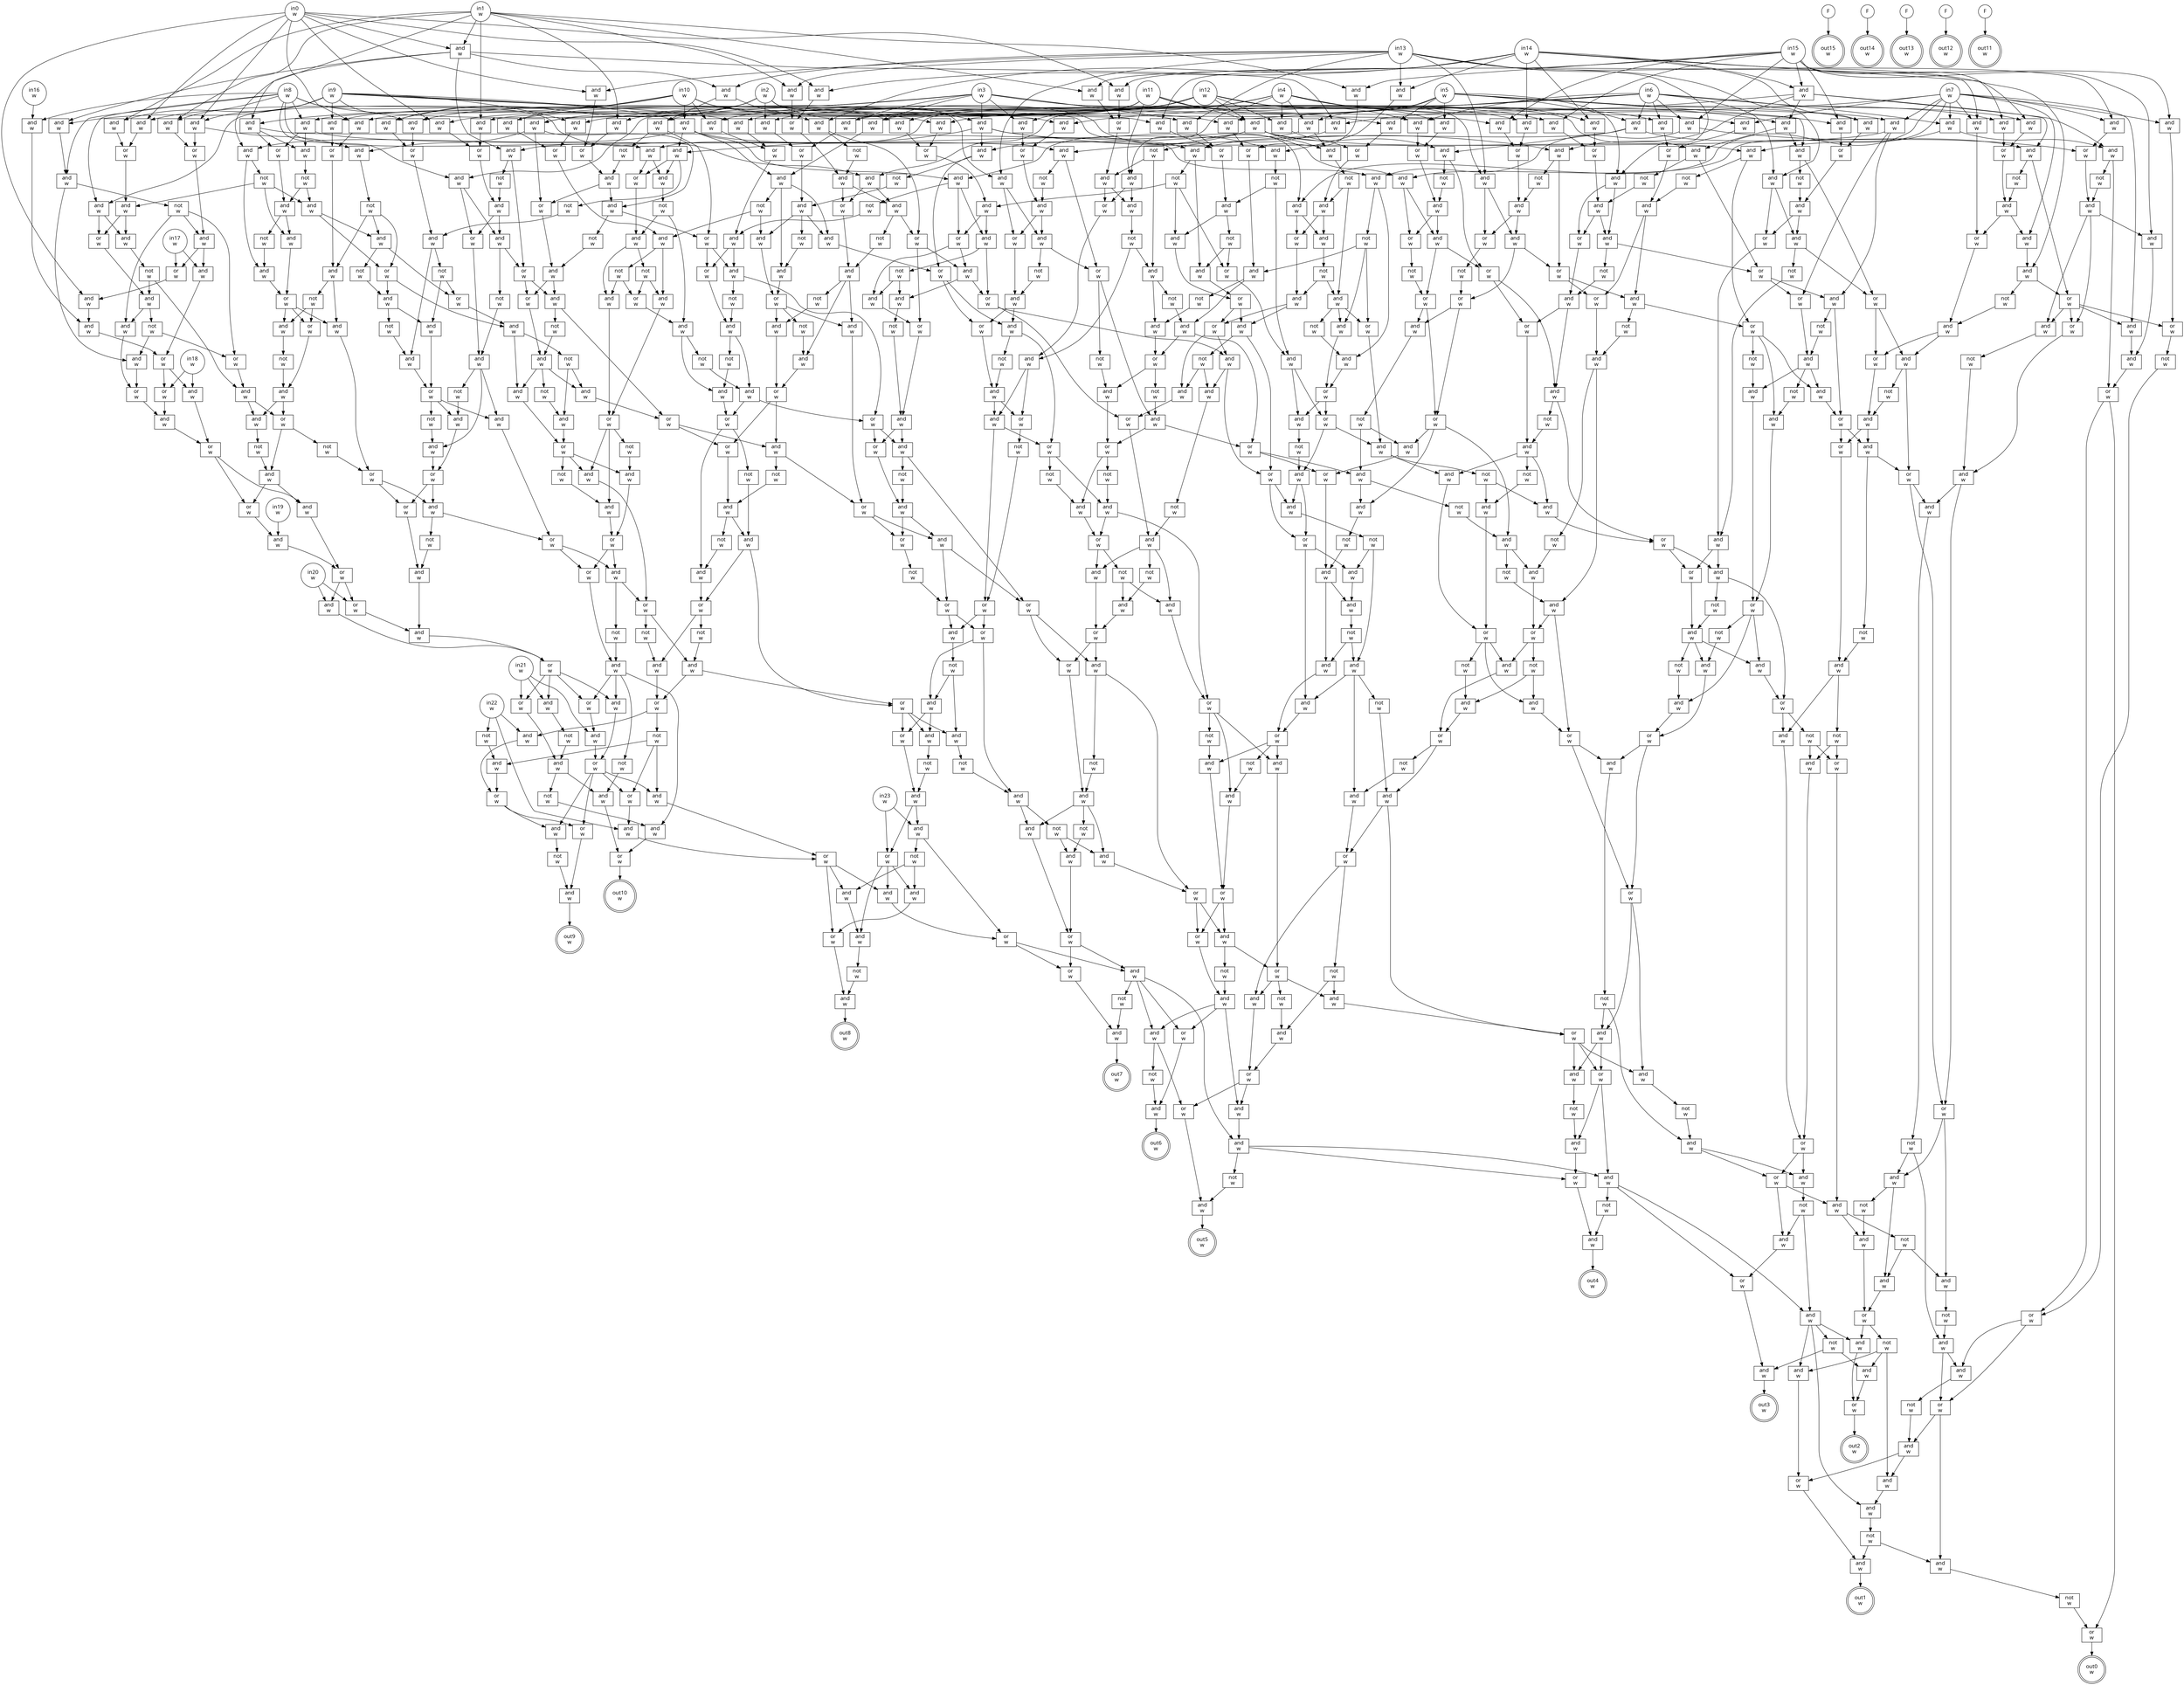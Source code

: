 digraph circuit{
	node [style = filled, fillcolor = white,shape=rect, fontname=geneva]
	g0 [label="in0\nw",shape=circle,fillcolor=white]
	g1 [label="in1\nw",shape=circle,fillcolor=white]
	g2 [label="in2\nw",shape=circle,fillcolor=white]
	g3 [label="in3\nw",shape=circle,fillcolor=white]
	g4 [label="in4\nw",shape=circle,fillcolor=white]
	g5 [label="in5\nw",shape=circle,fillcolor=white]
	g6 [label="in6\nw",shape=circle,fillcolor=white]
	g7 [label="in7\nw",shape=circle,fillcolor=white]
	g8 [label="in8\nw",shape=circle,fillcolor=white]
	g9 [label="in9\nw",shape=circle,fillcolor=white]
	g10 [label="in10\nw",shape=circle,fillcolor=white]
	g11 [label="in11\nw",shape=circle,fillcolor=white]
	g12 [label="in12\nw",shape=circle,fillcolor=white]
	g13 [label="in13\nw",shape=circle,fillcolor=white]
	g14 [label="in14\nw",shape=circle,fillcolor=white]
	g15 [label="in15\nw",shape=circle,fillcolor=white]
	g16 [label="in16\nw",shape=circle,fillcolor=white]
	g17 [label="in17\nw",shape=circle,fillcolor=white]
	g18 [label="in18\nw",shape=circle,fillcolor=white]
	g19 [label="in19\nw",shape=circle,fillcolor=white]
	g20 [label="in20\nw",shape=circle,fillcolor=white]
	g21 [label="in21\nw",shape=circle,fillcolor=white]
	g22 [label="in22\nw",shape=circle,fillcolor=white]
	g23 [label="in23\nw",shape=circle,fillcolor=white]
	g24 [label="F",shape=circle,fillcolor=white]
	g25 [label="F",shape=circle,fillcolor=white]
	g26 [label="F",shape=circle,fillcolor=white]
	g27 [label="F",shape=circle,fillcolor=white]
	g28 [label="F",shape=circle,fillcolor=white]
	g29 [label="not\nw",fillcolor=white]
	g30 [label="and\nw",fillcolor=white]
	g31 [label="and\nw",fillcolor=white]
	g32 [label="and\nw",fillcolor=white]
	g33 [label="and\nw",fillcolor=white]
	g34 [label="and\nw",fillcolor=white]
	g35 [label="and\nw",fillcolor=white]
	g36 [label="and\nw",fillcolor=white]
	g37 [label="and\nw",fillcolor=white]
	g38 [label="and\nw",fillcolor=white]
	g39 [label="and\nw",fillcolor=white]
	g40 [label="and\nw",fillcolor=white]
	g41 [label="and\nw",fillcolor=white]
	g42 [label="and\nw",fillcolor=white]
	g43 [label="and\nw",fillcolor=white]
	g44 [label="and\nw",fillcolor=white]
	g45 [label="and\nw",fillcolor=white]
	g46 [label="and\nw",fillcolor=white]
	g47 [label="or\nw",fillcolor=white]
	g48 [label="and\nw",fillcolor=white]
	g49 [label="and\nw",fillcolor=white]
	g50 [label="or\nw",fillcolor=white]
	g51 [label="and\nw",fillcolor=white]
	g52 [label="and\nw",fillcolor=white]
	g53 [label="not\nw",fillcolor=white]
	g54 [label="and\nw",fillcolor=white]
	g55 [label="and\nw",fillcolor=white]
	g56 [label="not\nw",fillcolor=white]
	g57 [label="and\nw",fillcolor=white]
	g58 [label="and\nw",fillcolor=white]
	g59 [label="and\nw",fillcolor=white]
	g60 [label="and\nw",fillcolor=white]
	g61 [label="and\nw",fillcolor=white]
	g62 [label="and\nw",fillcolor=white]
	g63 [label="and\nw",fillcolor=white]
	g64 [label="or\nw",fillcolor=white]
	g65 [label="and\nw",fillcolor=white]
	g66 [label="and\nw",fillcolor=white]
	g67 [label="not\nw",fillcolor=white]
	g68 [label="and\nw",fillcolor=white]
	g69 [label="and\nw",fillcolor=white]
	g70 [label="not\nw",fillcolor=white]
	g71 [label="and\nw",fillcolor=white]
	g72 [label="not\nw",fillcolor=white]
	g73 [label="and\nw",fillcolor=white]
	g74 [label="and\nw",fillcolor=white]
	g75 [label="or\nw",fillcolor=white]
	g76 [label="and\nw",fillcolor=white]
	g77 [label="and\nw",fillcolor=white]
	g78 [label="or\nw",fillcolor=white]
	g79 [label="or\nw",fillcolor=white]
	g80 [label="not\nw",fillcolor=white]
	g81 [label="or\nw",fillcolor=white]
	g82 [label="and\nw",fillcolor=white]
	g83 [label="and\nw",fillcolor=white]
	g84 [label="and\nw",fillcolor=white]
	g85 [label="or\nw",fillcolor=white]
	g86 [label="and\nw",fillcolor=white]
	g87 [label="and\nw",fillcolor=white]
	g88 [label="and\nw",fillcolor=white]
	g89 [label="or\nw",fillcolor=white]
	g90 [label="and\nw",fillcolor=white]
	g91 [label="not\nw",fillcolor=white]
	g92 [label="or\nw",fillcolor=white]
	g93 [label="and\nw",fillcolor=white]
	g94 [label="or\nw",fillcolor=white]
	g95 [label="not\nw",fillcolor=white]
	g96 [label="and\nw",fillcolor=white]
	g97 [label="and\nw",fillcolor=white]
	g98 [label="or\nw",fillcolor=white]
	g99 [label="or\nw",fillcolor=white]
	g100 [label="not\nw",fillcolor=white]
	g101 [label="or\nw",fillcolor=white]
	g102 [label="and\nw",fillcolor=white]
	g103 [label="and\nw",fillcolor=white]
	g104 [label="and\nw",fillcolor=white]
	g105 [label="and\nw",fillcolor=white]
	g106 [label="or\nw",fillcolor=white]
	g107 [label="and\nw",fillcolor=white]
	g108 [label="and\nw",fillcolor=white]
	g109 [label="or\nw",fillcolor=white]
	g110 [label="and\nw",fillcolor=white]
	g111 [label="not\nw",fillcolor=white]
	g112 [label="and\nw",fillcolor=white]
	g113 [label="not\nw",fillcolor=white]
	g114 [label="and\nw",fillcolor=white]
	g115 [label="and\nw",fillcolor=white]
	g116 [label="not\nw",fillcolor=white]
	g117 [label="and\nw",fillcolor=white]
	g118 [label="and\nw",fillcolor=white]
	g119 [label="or\nw",fillcolor=white]
	g120 [label="and\nw",fillcolor=white]
	g121 [label="or\nw",fillcolor=white]
	g122 [label="and\nw",fillcolor=white]
	g123 [label="not\nw",fillcolor=white]
	g124 [label="and\nw",fillcolor=white]
	g125 [label="and\nw",fillcolor=white]
	g126 [label="not\nw",fillcolor=white]
	g127 [label="and\nw",fillcolor=white]
	g128 [label="and\nw",fillcolor=white]
	g129 [label="and\nw",fillcolor=white]
	g130 [label="and\nw",fillcolor=white]
	g131 [label="not\nw",fillcolor=white]
	g132 [label="and\nw",fillcolor=white]
	g133 [label="or\nw",fillcolor=white]
	g134 [label="and\nw",fillcolor=white]
	g135 [label="and\nw",fillcolor=white]
	g136 [label="or\nw",fillcolor=white]
	g137 [label="and\nw",fillcolor=white]
	g138 [label="not\nw",fillcolor=white]
	g139 [label="or\nw",fillcolor=white]
	g140 [label="and\nw",fillcolor=white]
	g141 [label="not\nw",fillcolor=white]
	g142 [label="or\nw",fillcolor=white]
	g143 [label="and\nw",fillcolor=white]
	g144 [label="and\nw",fillcolor=white]
	g145 [label="and\nw",fillcolor=white]
	g146 [label="not\nw",fillcolor=white]
	g147 [label="and\nw",fillcolor=white]
	g148 [label="and\nw",fillcolor=white]
	g149 [label="or\nw",fillcolor=white]
	g150 [label="and\nw",fillcolor=white]
	g151 [label="and\nw",fillcolor=white]
	g152 [label="not\nw",fillcolor=white]
	g153 [label="and\nw",fillcolor=white]
	g154 [label="not\nw",fillcolor=white]
	g155 [label="and\nw",fillcolor=white]
	g156 [label="and\nw",fillcolor=white]
	g157 [label="or\nw",fillcolor=white]
	g158 [label="and\nw",fillcolor=white]
	g159 [label="and\nw",fillcolor=white]
	g160 [label="and\nw",fillcolor=white]
	g161 [label="and\nw",fillcolor=white]
	g162 [label="or\nw",fillcolor=white]
	g163 [label="and\nw",fillcolor=white]
	g164 [label="not\nw",fillcolor=white]
	g165 [label="and\nw",fillcolor=white]
	g166 [label="and\nw",fillcolor=white]
	g167 [label="or\nw",fillcolor=white]
	g168 [label="or\nw",fillcolor=white]
	g169 [label="and\nw",fillcolor=white]
	g170 [label="not\nw",fillcolor=white]
	g171 [label="and\nw",fillcolor=white]
	g172 [label="not\nw",fillcolor=white]
	g173 [label="not\nw",fillcolor=white]
	g174 [label="or\nw",fillcolor=white]
	g175 [label="and\nw",fillcolor=white]
	g176 [label="and\nw",fillcolor=white]
	g177 [label="not\nw",fillcolor=white]
	g178 [label="or\nw",fillcolor=white]
	g179 [label="and\nw",fillcolor=white]
	g180 [label="not\nw",fillcolor=white]
	g181 [label="and\nw",fillcolor=white]
	g182 [label="and\nw",fillcolor=white]
	g183 [label="and\nw",fillcolor=white]
	g184 [label="and\nw",fillcolor=white]
	g185 [label="or\nw",fillcolor=white]
	g186 [label="and\nw",fillcolor=white]
	g187 [label="and\nw",fillcolor=white]
	g188 [label="and\nw",fillcolor=white]
	g189 [label="not\nw",fillcolor=white]
	g190 [label="or\nw",fillcolor=white]
	g191 [label="and\nw",fillcolor=white]
	g192 [label="and\nw",fillcolor=white]
	g193 [label="not\nw",fillcolor=white]
	g194 [label="and\nw",fillcolor=white]
	g195 [label="or\nw",fillcolor=white]
	g196 [label="not\nw",fillcolor=white]
	g197 [label="or\nw",fillcolor=white]
	g198 [label="and\nw",fillcolor=white]
	g199 [label="not\nw",fillcolor=white]
	g200 [label="not\nw",fillcolor=white]
	g201 [label="and\nw",fillcolor=white]
	g202 [label="not\nw",fillcolor=white]
	g203 [label="and\nw",fillcolor=white]
	g204 [label="not\nw",fillcolor=white]
	g205 [label="and\nw",fillcolor=white]
	g206 [label="not\nw",fillcolor=white]
	g207 [label="and\nw",fillcolor=white]
	g208 [label="not\nw",fillcolor=white]
	g209 [label="and\nw",fillcolor=white]
	g210 [label="or\nw",fillcolor=white]
	g211 [label="and\nw",fillcolor=white]
	g212 [label="and\nw",fillcolor=white]
	g213 [label="and\nw",fillcolor=white]
	g214 [label="or\nw",fillcolor=white]
	g215 [label="not\nw",fillcolor=white]
	g216 [label="and\nw",fillcolor=white]
	g217 [label="or\nw",fillcolor=white]
	g218 [label="not\nw",fillcolor=white]
	g219 [label="and\nw",fillcolor=white]
	g220 [label="and\nw",fillcolor=white]
	g221 [label="or\nw",fillcolor=white]
	g222 [label="not\nw",fillcolor=white]
	g223 [label="not\nw",fillcolor=white]
	g224 [label="or\nw",fillcolor=white]
	g225 [label="and\nw",fillcolor=white]
	g226 [label="and\nw",fillcolor=white]
	g227 [label="not\nw",fillcolor=white]
	g228 [label="or\nw",fillcolor=white]
	g229 [label="and\nw",fillcolor=white]
	g230 [label="and\nw",fillcolor=white]
	g231 [label="or\nw",fillcolor=white]
	g232 [label="and\nw",fillcolor=white]
	g233 [label="and\nw",fillcolor=white]
	g234 [label="not\nw",fillcolor=white]
	g235 [label="and\nw",fillcolor=white]
	g236 [label="or\nw",fillcolor=white]
	g237 [label="or\nw",fillcolor=white]
	g238 [label="and\nw",fillcolor=white]
	g239 [label="not\nw",fillcolor=white]
	g240 [label="and\nw",fillcolor=white]
	g241 [label="or\nw",fillcolor=white]
	g242 [label="and\nw",fillcolor=white]
	g243 [label="and\nw",fillcolor=white]
	g244 [label="or\nw",fillcolor=white]
	g245 [label="and\nw",fillcolor=white]
	g246 [label="and\nw",fillcolor=white]
	g247 [label="or\nw",fillcolor=white]
	g248 [label="and\nw",fillcolor=white]
	g249 [label="or\nw",fillcolor=white]
	g250 [label="and\nw",fillcolor=white]
	g251 [label="and\nw",fillcolor=white]
	g252 [label="or\nw",fillcolor=white]
	g253 [label="and\nw",fillcolor=white]
	g254 [label="or\nw",fillcolor=white]
	g255 [label="and\nw",fillcolor=white]
	g256 [label="not\nw",fillcolor=white]
	g257 [label="or\nw",fillcolor=white]
	g258 [label="and\nw",fillcolor=white]
	g259 [label="not\nw",fillcolor=white]
	g260 [label="not\nw",fillcolor=white]
	g261 [label="or\nw",fillcolor=white]
	g262 [label="and\nw",fillcolor=white]
	g263 [label="not\nw",fillcolor=white]
	g264 [label="not\nw",fillcolor=white]
	g265 [label="and\nw",fillcolor=white]
	g266 [label="or\nw",fillcolor=white]
	g267 [label="not\nw",fillcolor=white]
	g268 [label="not\nw",fillcolor=white]
	g269 [label="or\nw",fillcolor=white]
	g270 [label="and\nw",fillcolor=white]
	g271 [label="not\nw",fillcolor=white]
	g272 [label="or\nw",fillcolor=white]
	g273 [label="not\nw",fillcolor=white]
	g274 [label="or\nw",fillcolor=white]
	g275 [label="and\nw",fillcolor=white]
	g276 [label="not\nw",fillcolor=white]
	g277 [label="or\nw",fillcolor=white]
	g278 [label="and\nw",fillcolor=white]
	g279 [label="and\nw",fillcolor=white]
	g280 [label="and\nw",fillcolor=white]
	g281 [label="not\nw",fillcolor=white]
	g282 [label="or\nw",fillcolor=white]
	g283 [label="and\nw",fillcolor=white]
	g284 [label="not\nw",fillcolor=white]
	g285 [label="and\nw",fillcolor=white]
	g286 [label="and\nw",fillcolor=white]
	g287 [label="not\nw",fillcolor=white]
	g288 [label="and\nw",fillcolor=white]
	g289 [label="or\nw",fillcolor=white]
	g290 [label="and\nw",fillcolor=white]
	g291 [label="not\nw",fillcolor=white]
	g292 [label="or\nw",fillcolor=white]
	g293 [label="and\nw",fillcolor=white]
	g294 [label="or\nw",fillcolor=white]
	g295 [label="and\nw",fillcolor=white]
	g296 [label="and\nw",fillcolor=white]
	g297 [label="not\nw",fillcolor=white]
	g298 [label="and\nw",fillcolor=white]
	g299 [label="or\nw",fillcolor=white]
	g300 [label="not\nw",fillcolor=white]
	g301 [label="and\nw",fillcolor=white]
	g302 [label="or\nw",fillcolor=white]
	g303 [label="and\nw",fillcolor=white]
	g304 [label="not\nw",fillcolor=white]
	g305 [label="or\nw",fillcolor=white]
	g306 [label="and\nw",fillcolor=white]
	g307 [label="and\nw",fillcolor=white]
	g308 [label="and\nw",fillcolor=white]
	g309 [label="or\nw",fillcolor=white]
	g310 [label="and\nw",fillcolor=white]
	g311 [label="not\nw",fillcolor=white]
	g312 [label="and\nw",fillcolor=white]
	g313 [label="or\nw",fillcolor=white]
	g314 [label="or\nw",fillcolor=white]
	g315 [label="not\nw",fillcolor=white]
	g316 [label="and\nw",fillcolor=white]
	g317 [label="or\nw",fillcolor=white]
	g318 [label="and\nw",fillcolor=white]
	g319 [label="and\nw",fillcolor=white]
	g320 [label="and\nw",fillcolor=white]
	g321 [label="and\nw",fillcolor=white]
	g322 [label="and\nw",fillcolor=white]
	g323 [label="and\nw",fillcolor=white]
	g324 [label="and\nw",fillcolor=white]
	g325 [label="or\nw",fillcolor=white]
	g326 [label="and\nw",fillcolor=white]
	g327 [label="not\nw",fillcolor=white]
	g328 [label="and\nw",fillcolor=white]
	g329 [label="or\nw",fillcolor=white]
	g330 [label="and\nw",fillcolor=white]
	g331 [label="and\nw",fillcolor=white]
	g332 [label="not\nw",fillcolor=white]
	g333 [label="and\nw",fillcolor=white]
	g334 [label="not\nw",fillcolor=white]
	g335 [label="or\nw",fillcolor=white]
	g336 [label="and\nw",fillcolor=white]
	g337 [label="and\nw",fillcolor=white]
	g338 [label="and\nw",fillcolor=white]
	g339 [label="not\nw",fillcolor=white]
	g340 [label="and\nw",fillcolor=white]
	g341 [label="or\nw",fillcolor=white]
	g342 [label="and\nw",fillcolor=white]
	g343 [label="or\nw",fillcolor=white]
	g344 [label="and\nw",fillcolor=white]
	g345 [label="not\nw",fillcolor=white]
	g346 [label="and\nw",fillcolor=white]
	g347 [label="and\nw",fillcolor=white]
	g348 [label="or\nw",fillcolor=white]
	g349 [label="and\nw",fillcolor=white]
	g350 [label="or\nw",fillcolor=white]
	g351 [label="and\nw",fillcolor=white]
	g352 [label="not\nw",fillcolor=white]
	g353 [label="not\nw",fillcolor=white]
	g354 [label="and\nw",fillcolor=white]
	g355 [label="and\nw",fillcolor=white]
	g356 [label="not\nw",fillcolor=white]
	g357 [label="and\nw",fillcolor=white]
	g358 [label="or\nw",fillcolor=white]
	g359 [label="not\nw",fillcolor=white]
	g360 [label="and\nw",fillcolor=white]
	g361 [label="and\nw",fillcolor=white]
	g362 [label="not\nw",fillcolor=white]
	g363 [label="and\nw",fillcolor=white]
	g364 [label="or\nw",fillcolor=white]
	g365 [label="and\nw",fillcolor=white]
	g366 [label="and\nw",fillcolor=white]
	g367 [label="not\nw",fillcolor=white]
	g368 [label="and\nw",fillcolor=white]
	g369 [label="and\nw",fillcolor=white]
	g370 [label="not\nw",fillcolor=white]
	g371 [label="and\nw",fillcolor=white]
	g372 [label="not\nw",fillcolor=white]
	g373 [label="and\nw",fillcolor=white]
	g374 [label="not\nw",fillcolor=white]
	g375 [label="and\nw",fillcolor=white]
	g376 [label="or\nw",fillcolor=white]
	g377 [label="and\nw",fillcolor=white]
	g378 [label="and\nw",fillcolor=white]
	g379 [label="not\nw",fillcolor=white]
	g380 [label="or\nw",fillcolor=white]
	g381 [label="and\nw",fillcolor=white]
	g382 [label="and\nw",fillcolor=white]
	g383 [label="not\nw",fillcolor=white]
	g384 [label="or\nw",fillcolor=white]
	g385 [label="and\nw",fillcolor=white]
	g386 [label="or\nw",fillcolor=white]
	g387 [label="not\nw",fillcolor=white]
	g388 [label="or\nw",fillcolor=white]
	g389 [label="and\nw",fillcolor=white]
	g390 [label="not\nw",fillcolor=white]
	g391 [label="and\nw",fillcolor=white]
	g392 [label="and\nw",fillcolor=white]
	g393 [label="or\nw",fillcolor=white]
	g394 [label="and\nw",fillcolor=white]
	g395 [label="or\nw",fillcolor=white]
	g396 [label="and\nw",fillcolor=white]
	g397 [label="and\nw",fillcolor=white]
	g398 [label="or\nw",fillcolor=white]
	g399 [label="not\nw",fillcolor=white]
	g400 [label="or\nw",fillcolor=white]
	g401 [label="and\nw",fillcolor=white]
	g402 [label="and\nw",fillcolor=white]
	g403 [label="and\nw",fillcolor=white]
	g404 [label="not\nw",fillcolor=white]
	g405 [label="and\nw",fillcolor=white]
	g406 [label="or\nw",fillcolor=white]
	g407 [label="and\nw",fillcolor=white]
	g408 [label="or\nw",fillcolor=white]
	g409 [label="not\nw",fillcolor=white]
	g410 [label="or\nw",fillcolor=white]
	g411 [label="and\nw",fillcolor=white]
	g412 [label="and\nw",fillcolor=white]
	g413 [label="or\nw",fillcolor=white]
	g414 [label="and\nw",fillcolor=white]
	g415 [label="and\nw",fillcolor=white]
	g416 [label="or\nw",fillcolor=white]
	g417 [label="and\nw",fillcolor=white]
	g418 [label="not\nw",fillcolor=white]
	g419 [label="or\nw",fillcolor=white]
	g420 [label="and\nw",fillcolor=white]
	g421 [label="and\nw",fillcolor=white]
	g422 [label="or\nw",fillcolor=white]
	g423 [label="not\nw",fillcolor=white]
	g424 [label="and\nw",fillcolor=white]
	g425 [label="or\nw",fillcolor=white]
	g426 [label="not\nw",fillcolor=white]
	g427 [label="not\nw",fillcolor=white]
	g428 [label="or\nw",fillcolor=white]
	g429 [label="and\nw",fillcolor=white]
	g430 [label="and\nw",fillcolor=white]
	g431 [label="not\nw",fillcolor=white]
	g432 [label="or\nw",fillcolor=white]
	g433 [label="and\nw",fillcolor=white]
	g434 [label="and\nw",fillcolor=white]
	g435 [label="and\nw",fillcolor=white]
	g436 [label="or\nw",fillcolor=white]
	g437 [label="not\nw",fillcolor=white]
	g438 [label="and\nw",fillcolor=white]
	g439 [label="or\nw",fillcolor=white]
	g440 [label="and\nw",fillcolor=white]
	g441 [label="and\nw",fillcolor=white]
	g442 [label="not\nw",fillcolor=white]
	g443 [label="and\nw",fillcolor=white]
	g444 [label="or\nw",fillcolor=white]
	g445 [label="or\nw",fillcolor=white]
	g446 [label="and\nw",fillcolor=white]
	g447 [label="or\nw",fillcolor=white]
	g448 [label="not\nw",fillcolor=white]
	g449 [label="not\nw",fillcolor=white]
	g450 [label="and\nw",fillcolor=white]
	g451 [label="not\nw",fillcolor=white]
	g452 [label="and\nw",fillcolor=white]
	g453 [label="and\nw",fillcolor=white]
	g454 [label="or\nw",fillcolor=white]
	g455 [label="or\nw",fillcolor=white]
	g456 [label="and\nw",fillcolor=white]
	g457 [label="and\nw",fillcolor=white]
	g458 [label="or\nw",fillcolor=white]
	g459 [label="or\nw",fillcolor=white]
	g460 [label="and\nw",fillcolor=white]
	g461 [label="and\nw",fillcolor=white]
	g462 [label="or\nw",fillcolor=white]
	g463 [label="or\nw",fillcolor=white]
	g464 [label="and\nw",fillcolor=white]
	g465 [label="and\nw",fillcolor=white]
	g466 [label="or\nw",fillcolor=white]
	g467 [label="and\nw",fillcolor=white]
	g468 [label="not\nw",fillcolor=white]
	g469 [label="or\nw",fillcolor=white]
	g470 [label="and\nw",fillcolor=white]
	g471 [label="and\nw",fillcolor=white]
	g472 [label="not\nw",fillcolor=white]
	g473 [label="and\nw",fillcolor=white]
	g474 [label="or\nw",fillcolor=white]
	g475 [label="or\nw",fillcolor=white]
	g476 [label="and\nw",fillcolor=white]
	g477 [label="and\nw",fillcolor=white]
	g478 [label="or\nw",fillcolor=white]
	g479 [label="and\nw",fillcolor=white]
	g480 [label="or\nw",fillcolor=white]
	g481 [label="and\nw",fillcolor=white]
	g482 [label="and\nw",fillcolor=white]
	g483 [label="or\nw",fillcolor=white]
	g484 [label="and\nw",fillcolor=white]
	g485 [label="and\nw",fillcolor=white]
	g486 [label="not\nw",fillcolor=white]
	g487 [label="or\nw",fillcolor=white]
	g488 [label="and\nw",fillcolor=white]
	g489 [label="and\nw",fillcolor=white]
	g490 [label="not\nw",fillcolor=white]
	g491 [label="or\nw",fillcolor=white]
	g492 [label="and\nw",fillcolor=white]
	g493 [label="not\nw",fillcolor=white]
	g494 [label="or\nw",fillcolor=white]
	g495 [label="and\nw",fillcolor=white]
	g496 [label="or\nw",fillcolor=white]
	g497 [label="and\nw",fillcolor=white]
	g498 [label="not\nw",fillcolor=white]
	g499 [label="or\nw",fillcolor=white]
	g500 [label="and\nw",fillcolor=white]
	g501 [label="and\nw",fillcolor=white]
	g502 [label="not\nw",fillcolor=white]
	g503 [label="or\nw",fillcolor=white]
	g504 [label="and\nw",fillcolor=white]
	g505 [label="not\nw",fillcolor=white]
	g506 [label="or\nw",fillcolor=white]
	g507 [label="and\nw",fillcolor=white]
	g508 [label="and\nw",fillcolor=white]
	g509 [label="and\nw",fillcolor=white]
	g510 [label="not\nw",fillcolor=white]
	g511 [label="and\nw",fillcolor=white]
	g512 [label="or\nw",fillcolor=white]
	g513 [label="or\nw",fillcolor=white]
	g514 [label="and\nw",fillcolor=white]
	g515 [label="or\nw",fillcolor=white]
	g516 [label="and\nw",fillcolor=white]
	g517 [label="or\nw",fillcolor=white]
	g518 [label="or\nw",fillcolor=white]
	g519 [label="not\nw",fillcolor=white]
	g520 [label="or\nw",fillcolor=white]
	g521 [label="not\nw",fillcolor=white]
	g522 [label="and\nw",fillcolor=white]
	g523 [label="and\nw",fillcolor=white]
	g524 [label="not\nw",fillcolor=white]
	g525 [label="and\nw",fillcolor=white]
	g526 [label="or\nw",fillcolor=white]
	g527 [label="and\nw",fillcolor=white]
	g528 [label="not\nw",fillcolor=white]
	g529 [label="and\nw",fillcolor=white]
	g530 [label="or\nw",fillcolor=white]
	g531 [label="and\nw",fillcolor=white]
	g532 [label="not\nw",fillcolor=white]
	g533 [label="and\nw",fillcolor=white]
	g534 [label="or\nw",fillcolor=white]
	g535 [label="and\nw",fillcolor=white]
	g536 [label="not\nw",fillcolor=white]
	g537 [label="or\nw",fillcolor=white]
	g538 [label="and\nw",fillcolor=white]
	g539 [label="or\nw",fillcolor=white]
	g540 [label="and\nw",fillcolor=white]
	g541 [label="and\nw",fillcolor=white]
	g542 [label="or\nw",fillcolor=white]
	g543 [label="or\nw",fillcolor=white]
	g544 [label="and\nw",fillcolor=white]
	g545 [label="or\nw",fillcolor=white]
	g546 [label="and\nw",fillcolor=white]
	g547 [label="and\nw",fillcolor=white]
	g548 [label="not\nw",fillcolor=white]
	g549 [label="and\nw",fillcolor=white]
	g550 [label="and\nw",fillcolor=white]
	g551 [label="not\nw",fillcolor=white]
	g552 [label="and\nw",fillcolor=white]
	g553 [label="or\nw",fillcolor=white]
	g554 [label="and\nw",fillcolor=white]
	g555 [label="not\nw",fillcolor=white]
	g556 [label="and\nw",fillcolor=white]
	g557 [label="or\nw",fillcolor=white]
	g558 [label="not\nw",fillcolor=white]
	g559 [label="or\nw",fillcolor=white]
	g560 [label="and\nw",fillcolor=white]
	g561 [label="and\nw",fillcolor=white]
	g562 [label="not\nw",fillcolor=white]
	g563 [label="not\nw",fillcolor=white]
	g564 [label="and\nw",fillcolor=white]
	g565 [label="and\nw",fillcolor=white]
	g566 [label="not\nw",fillcolor=white]
	g567 [label="and\nw",fillcolor=white]
	g568 [label="or\nw",fillcolor=white]
	g569 [label="and\nw",fillcolor=white]
	g570 [label="not\nw",fillcolor=white]
	g571 [label="and\nw",fillcolor=white]
	g572 [label="or\nw",fillcolor=white]
	g573 [label="not\nw",fillcolor=white]
	g574 [label="and\nw",fillcolor=white]
	g575 [label="or\nw",fillcolor=white]
	g576 [label="or\nw",fillcolor=white]
	g577 [label="and\nw",fillcolor=white]
	g578 [label="not\nw",fillcolor=white]
	g579 [label="and\nw",fillcolor=white]
	g580 [label="or\nw",fillcolor=white]
	g581 [label="and\nw",fillcolor=white]
	g582 [label="and\nw",fillcolor=white]
	g583 [label="not\nw",fillcolor=white]
	g584 [label="and\nw",fillcolor=white]
	g585 [label="and\nw",fillcolor=white]
	g586 [label="and\nw",fillcolor=white]
	g587 [label="not\nw",fillcolor=white]
	g588 [label="and\nw",fillcolor=white]
	g589 [label="or\nw",fillcolor=white]
	g590 [label="not\nw",fillcolor=white]
	g591 [label="and\nw",fillcolor=white]
	g592 [label="or\nw",fillcolor=white]
	g593 [label="not\nw",fillcolor=white]
	g594 [label="or\nw",fillcolor=white]
	g595 [label="and\nw",fillcolor=white]
	g596 [label="and\nw",fillcolor=white]
	g597 [label="or\nw",fillcolor=white]
	g598 [label="and\nw",fillcolor=white]
	g599 [label="not\nw",fillcolor=white]
	g600 [label="and\nw",fillcolor=white]
	g601 [label="or\nw",fillcolor=white]
	g602 [label="and\nw",fillcolor=white]
	g603 [label="not\nw",fillcolor=white]
	g604 [label="and\nw",fillcolor=white]
	g605 [label="or\nw",fillcolor=white]
	g606 [label="or\nw",fillcolor=white]
	g607 [label="and\nw",fillcolor=white]
	g608 [label="not\nw",fillcolor=white]
	g609 [label="and\nw",fillcolor=white]
	g610 [label="not\nw",fillcolor=white]
	g611 [label="and\nw",fillcolor=white]
	g612 [label="or\nw",fillcolor=white]
	g613 [label="and\nw",fillcolor=white]
	g614 [label="and\nw",fillcolor=white]
	g615 [label="not\nw",fillcolor=white]
	g616 [label="and\nw",fillcolor=white]
	g617 [label="or\nw",fillcolor=white]
	g618 [label="or\nw",fillcolor=white]
	g619 [label="not\nw",fillcolor=white]
	g620 [label="or\nw",fillcolor=white]
	g621 [label="or\nw",fillcolor=white]
	g622 [label="and\nw",fillcolor=white]
	g623 [label="not\nw",fillcolor=white]
	g624 [label="and\nw",fillcolor=white]
	g625 [label="and\nw",fillcolor=white]
	g626 [label="not\nw",fillcolor=white]
	g627 [label="or\nw",fillcolor=white]
	g628 [label="and\nw",fillcolor=white]
	g629 [label="or\nw",fillcolor=white]
	g630 [label="and\nw",fillcolor=white]
	g631 [label="and\nw",fillcolor=white]
	g632 [label="or\nw",fillcolor=white]
	g633 [label="not\nw",fillcolor=white]
	g634 [label="and\nw",fillcolor=white]
	g635 [label="or\nw",fillcolor=white]
	g636 [label="and\nw",fillcolor=white]
	g637 [label="and\nw",fillcolor=white]
	g638 [label="not\nw",fillcolor=white]
	g639 [label="and\nw",fillcolor=white]
	g640 [label="and\nw",fillcolor=white]
	g641 [label="not\nw",fillcolor=white]
	g642 [label="and\nw",fillcolor=white]
	g643 [label="and\nw",fillcolor=white]
	g644 [label="not\nw",fillcolor=white]
	g645 [label="and\nw",fillcolor=white]
	g646 [label="or\nw",fillcolor=white]
	g647 [label="or\nw",fillcolor=white]
	g648 [label="and\nw",fillcolor=white]
	g649 [label="not\nw",fillcolor=white]
	g650 [label="and\nw",fillcolor=white]
	g651 [label="and\nw",fillcolor=white]
	g652 [label="or\nw",fillcolor=white]
	g653 [label="or\nw",fillcolor=white]
	g654 [label="and\nw",fillcolor=white]
	g655 [label="or\nw",fillcolor=white]
	g656 [label="and\nw",fillcolor=white]
	g657 [label="and\nw",fillcolor=white]
	g658 [label="or\nw",fillcolor=white]
	g659 [label="and\nw",fillcolor=white]
	g660 [label="not\nw",fillcolor=white]
	g661 [label="or\nw",fillcolor=white]
	g662 [label="and\nw",fillcolor=white]
	g663 [label="and\nw",fillcolor=white]
	g664 [label="not\nw",fillcolor=white]
	g665 [label="and\nw",fillcolor=white]
	g666 [label="and\nw",fillcolor=white]
	g667 [label="not\nw",fillcolor=white]
	g668 [label="or\nw",fillcolor=white]
	g669 [label="and\nw",fillcolor=white]
	g670 [label="and\nw",fillcolor=white]
	g671 [label="and\nw",fillcolor=white]
	g672 [label="not\nw",fillcolor=white]
	g673 [label="and\nw",fillcolor=white]
	g674 [label="or\nw",fillcolor=white]
	g675 [label="not\nw",fillcolor=white]
	g676 [label="and\nw",fillcolor=white]
	g677 [label="not\nw",fillcolor=white]
	g678 [label="and\nw",fillcolor=white]
	g679 [label="or\nw",fillcolor=white]
	g680 [label="and\nw",fillcolor=white]
	g681 [label="not\nw",fillcolor=white]
	g682 [label="and\nw",fillcolor=white]
	g683 [label="and\nw",fillcolor=white]
	g684 [label="not\nw",fillcolor=white]
	g685 [label="and\nw",fillcolor=white]
	g686 [label="or\nw",fillcolor=white]
	g687 [label="not\nw",fillcolor=white]
	g688 [label="and\nw",fillcolor=white]
	g689 [label="or\nw",fillcolor=white]
	g690 [label="and\nw",fillcolor=white]
	g691 [label="or\nw",fillcolor=white]
	g692 [label="not\nw",fillcolor=white]
	g693 [label="and\nw",fillcolor=white]
	g694 [label="and\nw",fillcolor=white]
	g695 [label="and\nw",fillcolor=white]
	g696 [label="or\nw",fillcolor=white]
	g697 [label="and\nw",fillcolor=white]
	g698 [label="or\nw",fillcolor=white]
	g699 [label="and\nw",fillcolor=white]
	g700 [label="and\nw",fillcolor=white]
	g701 [label="and\nw",fillcolor=white]
	g702 [label="or\nw",fillcolor=white]
	g703 [label="and\nw",fillcolor=white]
	g704 [label="not\nw",fillcolor=white]
	g705 [label="and\nw",fillcolor=white]
	g706 [label="and\nw",fillcolor=white]
	g707 [label="not\nw",fillcolor=white]
	g708 [label="or\nw",fillcolor=white]
	g709 [label="not\nw",fillcolor=white]
	g710 [label="and\nw",fillcolor=white]
	g711 [label="and\nw",fillcolor=white]
	g712 [label="or\nw",fillcolor=white]
	g713 [label="not\nw",fillcolor=white]
	g714 [label="and\nw",fillcolor=white]
	g715 [label="not\nw",fillcolor=white]
	g716 [label="and\nw",fillcolor=white]
	g717 [label="out0\nw",shape=doublecircle,fillcolor=white]
	g718 [label="out1\nw",shape=doublecircle,fillcolor=white]
	g719 [label="out2\nw",shape=doublecircle,fillcolor=white]
	g720 [label="out3\nw",shape=doublecircle,fillcolor=white]
	g721 [label="out4\nw",shape=doublecircle,fillcolor=white]
	g722 [label="out5\nw",shape=doublecircle,fillcolor=white]
	g723 [label="out6\nw",shape=doublecircle,fillcolor=white]
	g724 [label="out7\nw",shape=doublecircle,fillcolor=white]
	g725 [label="out8\nw",shape=doublecircle,fillcolor=white]
	g726 [label="out9\nw",shape=doublecircle,fillcolor=white]
	g727 [label="out10\nw",shape=doublecircle,fillcolor=white]
	g728 [label="out11\nw",shape=doublecircle,fillcolor=white]
	g729 [label="out12\nw",shape=doublecircle,fillcolor=white]
	g730 [label="out13\nw",shape=doublecircle,fillcolor=white]
	g731 [label="out14\nw",shape=doublecircle,fillcolor=white]
	g732 [label="out15\nw",shape=doublecircle,fillcolor=white]
	edge [fontname=Geneva,fontcolor=forestgreen]
	g0->g328
	g0->g330
	g0->g336
	g0->g375
	g0->g394
	g0->g412
	g0->g452
	g0->g479
	g0->g544
	g1->g279
	g1->g318
	g1->g319
	g1->g320
	g1->g321
	g1->g322
	g1->g323
	g1->g324
	g1->g336
	g2->g181
	g2->g182
	g2->g183
	g2->g184
	g2->g186
	g2->g209
	g2->g219
	g2->g230
	g2->g243
	g3->g144
	g3->g147
	g3->g148
	g3->g150
	g3->g155
	g3->g156
	g3->g159
	g3->g160
	g3->g161
	g3->g163
	g3->g186
	g4->g103
	g4->g104
	g4->g105
	g4->g107
	g4->g117
	g4->g118
	g4->g127
	g4->g128
	g4->g129
	g4->g132
	g4->g150
	g5->g61
	g5->g62
	g5->g63
	g5->g65
	g5->g73
	g5->g74
	g5->g82
	g5->g83
	g5->g84
	g5->g107
	g5->g130
	g6->g43
	g6->g44
	g6->g45
	g6->g46
	g6->g48
	g6->g49
	g6->g51
	g6->g59
	g6->g60
	g6->g65
	g7->g35
	g7->g36
	g7->g37
	g7->g38
	g7->g39
	g7->g40
	g7->g41
	g7->g42
	g7->g51
	g7->g87
	g7->g96
	g8->g34
	g8->g35
	g8->g43
	g8->g61
	g8->g103
	g8->g144
	g8->g183
	g8->g321
	g8->g361
	g9->g33
	g9->g37
	g9->g44
	g9->g62
	g9->g104
	g9->g147
	g9->g181
	g9->g318
	g9->g330
	g9->g360
	g10->g33
	g10->g38
	g10->g45
	g10->g63
	g10->g105
	g10->g148
	g10->g184
	g10->g279
	g10->g375
	g11->g32
	g11->g39
	g11->g48
	g11->g73
	g11->g117
	g11->g155
	g11->g182
	g11->g319
	g11->g328
	g12->g32
	g12->g36
	g12->g49
	g12->g74
	g12->g118
	g12->g156
	g12->g209
	g12->g320
	g12->g369
	g12->g394
	g13->g31
	g13->g40
	g13->g59
	g13->g82
	g13->g88
	g13->g127
	g13->g159
	g13->g219
	g13->g322
	g13->g368
	g13->g412
	g14->g30
	g14->g31
	g14->g41
	g14->g60
	g14->g83
	g14->g128
	g14->g160
	g14->g230
	g14->g323
	g14->g371
	g14->g479
	g15->g30
	g15->g42
	g15->g46
	g15->g58
	g15->g84
	g15->g132
	g15->g161
	g15->g243
	g15->g324
	g15->g544
	g16->g34
	g17->g364
	g17->g365
	g18->g455
	g18->g457
	g19->g460
	g20->g463
	g20->g465
	g21->g467
	g21->g469
	g21->g476
	g22->g29
	g22->g531
	g22->g540
	g23->g629
	g23->g631
	g24->g732
	g25->g731
	g26->g730
	g27->g729
	g28->g728
	g29->g533
	g30->g55
	g30->g71
	g30->g129
	g30->g207
	g30->g373
	g31->g205
	g32->g52
	g32->g69
	g32->g115
	g32->g203
	g32->g366
	g33->g66
	g33->g108
	g33->g151
	g33->g187
	g33->g337
	g34->g453
	g35->g157
	g36->g145
	g36->g168
	g36->g169
	g37->g121
	g37->g122
	g38->g77
	g38->g79
	g39->g50
	g40->g101
	g41->g47
	g42->g94
	g43->g482
	g43->g506
	g44->g64
	g45->g325
	g46->g47
	g46->g285
	g47->g57
	g48->g75
	g49->g50
	g50->g54
	g51->g52
	g51->g55
	g52->g53
	g52->g249
	g53->g54
	g54->g248
	g54->g269
	g55->g56
	g55->g98
	g56->g57
	g57->g58
	g57->g90
	g57->g92
	g58->g97
	g59->g135
	g59->g142
	g60->g85
	g61->g188
	g61->g190
	g62->g106
	g63->g64
	g64->g68
	g65->g66
	g65->g69
	g65->g71
	g66->g67
	g66->g235
	g67->g68
	g67->g233
	g67->g241
	g68->g109
	g68->g110
	g69->g70
	g69->g78
	g70->g76
	g71->g72
	g71->g89
	g72->g86
	g73->g119
	g74->g75
	g75->g76
	g76->g77
	g76->g79
	g77->g78
	g77->g81
	g78->g176
	g78->g178
	g79->g80
	g80->g81
	g81->g275
	g81->g277
	g82->g166
	g82->g174
	g83->g133
	g84->g85
	g85->g86
	g86->g87
	g86->g101
	g87->g88
	g88->g89
	g88->g100
	g89->g90
	g89->g92
	g89->g94
	g89->g96
	g90->g91
	g91->g93
	g92->g93
	g93->g255
	g93->g257
	g94->g95
	g95->g99
	g96->g97
	g97->g98
	g98->g99
	g98->g708
	g99->g679
	g99->g680
	g100->g102
	g101->g102
	g102->g137
	g102->g139
	g103->g397
	g103->g400
	g104->g149
	g105->g106
	g106->g114
	g107->g108
	g107->g115
	g108->g109
	g108->g110
	g108->g113
	g109->g112
	g109->g484
	g110->g111
	g110->g487
	g111->g112
	g111->g485
	g112->g499
	g113->g114
	g114->g417
	g114->g419
	g115->g116
	g116->g120
	g116->g125
	g117->g547
	g117->g594
	g118->g119
	g119->g120
	g120->g121
	g120->g122
	g121->g124
	g122->g123
	g123->g124
	g123->g125
	g124->g237
	g124->g238
	g125->g126
	g125->g288
	g125->g294
	g126->g286
	g127->g246
	g127->g272
	g128->g162
	g129->g130
	g129->g163
	g130->g131
	g130->g136
	g131->g134
	g132->g133
	g133->g134
	g134->g135
	g134->g142
	g135->g136
	g135->g141
	g136->g137
	g136->g139
	g137->g138
	g137->g254
	g138->g140
	g139->g140
	g140->g253
	g140->g261
	g141->g143
	g142->g143
	g143->g303
	g143->g305
	g144->g145
	g144->g280
	g144->g282
	g145->g146
	g145->g221
	g146->g158
	g147->g185
	g148->g149
	g149->g153
	g150->g151
	g151->g152
	g151->g213
	g151->g216
	g152->g153
	g152->g212
	g153->g154
	g153->g194
	g154->g192
	g154->g197
	g155->g210
	g156->g157
	g157->g158
	g158->g220
	g158->g224
	g159->g231
	g160->g244
	g161->g162
	g162->g165
	g163->g164
	g163->g167
	g164->g165
	g165->g166
	g165->g174
	g166->g167
	g166->g173
	g167->g168
	g167->g169
	g168->g171
	g169->g170
	g169->g252
	g170->g171
	g171->g172
	g171->g251
	g171->g265
	g172->g250
	g173->g175
	g174->g175
	g175->g176
	g175->g178
	g176->g177
	g176->g302
	g177->g179
	g178->g179
	g179->g180
	g179->g296
	g179->g301
	g180->g298
	g181->g329
	g182->g331
	g182->g415
	g182->g428
	g183->g378
	g183->g380
	g184->g185
	g185->g201
	g186->g187
	g186->g203
	g186->g205
	g186->g207
	g187->g188
	g187->g190
	g187->g200
	g188->g189
	g189->g191
	g189->g198
	g190->g191
	g191->g192
	g191->g193
	g192->g195
	g193->g194
	g193->g197
	g194->g195
	g195->g196
	g195->g441
	g195->g443
	g196->g440
	g197->g198
	g198->g199
	g198->g424
	g199->g421
	g200->g201
	g201->g202
	g201->g357
	g202->g350
	g202->g355
	g203->g204
	g203->g214
	g204->g211
	g205->g206
	g206->g232
	g206->g242
	g207->g208
	g207->g247
	g208->g245
	g209->g210
	g210->g211
	g211->g212
	g211->g213
	g211->g215
	g212->g217
	g213->g214
	g214->g226
	g214->g228
	g215->g216
	g216->g217
	g217->g218
	g217->g509
	g217->g511
	g218->g508
	g219->g220
	g219->g224
	g220->g221
	g220->g223
	g221->g222
	g221->g556
	g222->g554
	g223->g225
	g224->g225
	g225->g226
	g225->g228
	g226->g227
	g226->g597
	g227->g229
	g228->g229
	g229->g596
	g229->g618
	g230->g231
	g231->g232
	g232->g233
	g232->g234
	g233->g236
	g234->g235
	g234->g241
	g235->g236
	g236->g237
	g236->g238
	g237->g240
	g237->g488
	g238->g239
	g238->g491
	g239->g240
	g239->g489
	g240->g496
	g241->g242
	g242->g290
	g242->g292
	g243->g244
	g244->g245
	g245->g246
	g245->g272
	g246->g247
	g246->g274
	g247->g248
	g247->g269
	g248->g249
	g248->g268
	g249->g250
	g249->g251
	g249->g264
	g250->g266
	g251->g252
	g252->g253
	g252->g261
	g253->g254
	g253->g260
	g254->g255
	g254->g257
	g255->g256
	g256->g258
	g256->g678
	g257->g258
	g257->g676
	g258->g259
	g258->g673
	g259->g671
	g260->g262
	g261->g262
	g262->g263
	g262->g310
	g263->g312
	g263->g314
	g264->g265
	g265->g266
	g266->g267
	g266->g308
	g266->g316
	g267->g307
	g268->g270
	g269->g270
	g270->g271
	g270->g567
	g271->g565
	g272->g273
	g273->g274
	g274->g275
	g274->g277
	g275->g276
	g276->g278
	g276->g560
	g277->g278
	g277->g561
	g277->g564
	g278->g580
	g279->g280
	g279->g282
	g279->g285
	g280->g281
	g281->g283
	g281->g347
	g282->g283
	g283->g284
	g283->g340
	g284->g338
	g285->g286
	g285->g287
	g286->g289
	g287->g288
	g287->g294
	g287->g326
	g288->g289
	g289->g290
	g289->g292
	g290->g291
	g291->g293
	g292->g293
	g292->g295
	g293->g492
	g293->g494
	g294->g295
	g295->g296
	g295->g297
	g296->g299
	g297->g298
	g297->g301
	g298->g299
	g299->g300
	g299->g569
	g299->g574
	g300->g571
	g301->g302
	g302->g303
	g302->g305
	g303->g304
	g303->g309
	g304->g306
	g305->g306
	g306->g307
	g306->g308
	g306->g315
	g307->g317
	g308->g309
	g309->g310
	g309->g311
	g310->g313
	g311->g312
	g311->g314
	g312->g313
	g313->g666
	g313->g668
	g314->g670
	g315->g316
	g316->g317
	g317->g576
	g317->g577
	g318->g376
	g319->g395
	g320->g413
	g321->g335
	g322->g480
	g323->g545
	g324->g325
	g325->g326
	g326->g327
	g326->g552
	g327->g550
	g328->g329
	g329->g333
	g330->g331
	g330->g335
	g331->g332
	g332->g333
	g332->g348
	g332->g349
	g333->g334
	g333->g342
	g334->g343
	g334->g344
	g335->g363
	g336->g337
	g336->g360
	g336->g366
	g336->g368
	g336->g373
	g337->g338
	g337->g339
	g338->g341
	g339->g340
	g339->g347
	g339->g377
	g340->g341
	g341->g342
	g341->g343
	g341->g344
	g342->g388
	g343->g346
	g344->g345
	g345->g346
	g346->g386
	g346->g389
	g347->g348
	g347->g349
	g348->g351
	g348->g354
	g349->g350
	g349->g353
	g350->g351
	g351->g352
	g351->g434
	g352->g435
	g352->g438
	g353->g354
	g354->g355
	g354->g356
	g355->g358
	g356->g357
	g357->g358
	g358->g359
	g358->g403
	g358->g405
	g359->g402
	g360->g361
	g361->g362
	g361->g392
	g362->g363
	g362->g382
	g362->g384
	g363->g364
	g363->g365
	g364->g452
	g365->g454
	g366->g367
	g366->g398
	g367->g396
	g368->g369
	g368->g371
	g369->g370
	g369->g416
	g370->g414
	g371->g372
	g371->g483
	g372->g481
	g373->g374
	g374->g546
	g374->g549
	g375->g376
	g376->g377
	g377->g378
	g377->g380
	g378->g379
	g379->g381
	g379->g385
	g380->g381
	g381->g382
	g381->g383
	g382->g393
	g383->g384
	g383->g392
	g384->g385
	g385->g386
	g385->g389
	g386->g387
	g386->g391
	g387->g388
	g388->g407
	g388->g410
	g389->g390
	g390->g391
	g391->g459
	g391->g461
	g392->g393
	g393->g456
	g394->g395
	g395->g396
	g396->g397
	g396->g400
	g397->g398
	g397->g399
	g398->g430
	g398->g432
	g399->g401
	g400->g401
	g401->g402
	g401->g403
	g401->g404
	g402->g406
	g403->g408
	g404->g405
	g405->g406
	g406->g407
	g406->g410
	g407->g408
	g407->g409
	g408->g445
	g408->g446
	g409->g411
	g410->g411
	g411->g464
	g412->g413
	g413->g414
	g414->g415
	g414->g428
	g415->g416
	g415->g427
	g416->g417
	g416->g419
	g417->g418
	g417->g422
	g418->g420
	g419->g420
	g420->g421
	g420->g423
	g421->g422
	g421->g425
	g422->g501
	g422->g503
	g423->g424
	g424->g425
	g425->g426
	g425->g525
	g426->g523
	g427->g429
	g428->g429
	g429->g430
	g429->g432
	g430->g431
	g430->g436
	g431->g433
	g432->g433
	g433->g434
	g433->g435
	g433->g437
	g434->g439
	g435->g436
	g436->g513
	g436->g514
	g437->g438
	g438->g439
	g439->g440
	g439->g441
	g439->g442
	g440->g444
	g441->g447
	g442->g443
	g443->g444
	g444->g445
	g444->g446
	g445->g450
	g446->g447
	g446->g449
	g447->g448
	g447->g529
	g448->g527
	g449->g450
	g450->g451
	g450->g473
	g450->g475
	g450->g477
	g451->g471
	g452->g453
	g453->g454
	g454->g455
	g454->g457
	g455->g456
	g456->g458
	g457->g458
	g458->g459
	g458->g461
	g459->g460
	g460->g462
	g461->g462
	g462->g463
	g462->g465
	g463->g464
	g464->g466
	g465->g466
	g466->g467
	g466->g469
	g466->g475
	g466->g477
	g467->g468
	g468->g470
	g469->g470
	g470->g471
	g470->g472
	g471->g474
	g472->g473
	g473->g474
	g474->g727
	g475->g476
	g476->g478
	g477->g478
	g478->g535
	g478->g537
	g478->g539
	g478->g541
	g479->g480
	g480->g481
	g481->g482
	g481->g506
	g482->g483
	g482->g505
	g483->g484
	g483->g499
	g484->g485
	g484->g487
	g485->g486
	g486->g500
	g487->g488
	g487->g496
	g488->g489
	g488->g491
	g489->g490
	g490->g497
	g491->g492
	g491->g494
	g492->g493
	g493->g495
	g493->g584
	g494->g495
	g494->g585
	g495->g582
	g496->g497
	g497->g498
	g497->g602
	g497->g611
	g498->g604
	g499->g500
	g500->g501
	g500->g503
	g501->g502
	g501->g517
	g502->g504
	g503->g504
	g504->g516
	g504->g518
	g505->g507
	g506->g507
	g507->g508
	g507->g509
	g507->g510
	g508->g512
	g509->g515
	g510->g511
	g511->g512
	g512->g513
	g512->g514
	g513->g522
	g514->g515
	g514->g521
	g515->g516
	g515->g518
	g516->g517
	g516->g520
	g517->g606
	g517->g607
	g518->g519
	g519->g520
	g520->g621
	g520->g622
	g521->g522
	g522->g523
	g522->g524
	g523->g526
	g523->g543
	g524->g525
	g525->g526
	g526->g527
	g526->g528
	g527->g530
	g528->g529
	g529->g530
	g529->g543
	g530->g531
	g530->g532
	g531->g534
	g532->g533
	g532->g539
	g532->g541
	g533->g534
	g534->g535
	g534->g537
	g535->g536
	g536->g538
	g537->g538
	g538->g726
	g539->g540
	g540->g542
	g541->g542
	g542->g630
	g542->g635
	g542->g636
	g543->g625
	g543->g627
	g543->g640
	g544->g545
	g545->g546
	g546->g547
	g546->g594
	g547->g548
	g548->g549
	g548->g595
	g549->g550
	g549->g551
	g550->g553
	g551->g552
	g552->g553
	g552->g559
	g553->g554
	g553->g555
	g554->g557
	g555->g556
	g556->g557
	g556->g559
	g557->g558
	g557->g600
	g558->g598
	g559->g560
	g559->g580
	g560->g561
	g560->g563
	g561->g562
	g562->g581
	g563->g564
	g564->g565
	g564->g566
	g565->g568
	g566->g567
	g567->g568
	g567->g575
	g568->g569
	g568->g570
	g569->g572
	g570->g571
	g570->g574
	g571->g572
	g572->g573
	g572->g588
	g573->g586
	g574->g575
	g575->g576
	g575->g577
	g576->g579
	g576->g663
	g577->g578
	g578->g579
	g578->g665
	g579->g659
	g579->g661
	g580->g581
	g581->g582
	g581->g591
	g582->g583
	g583->g584
	g583->g591
	g584->g585
	g584->g586
	g584->g587
	g585->g592
	g586->g589
	g587->g588
	g588->g589
	g588->g658
	g589->g590
	g589->g656
	g590->g657
	g590->g685
	g591->g592
	g592->g593
	g592->g614
	g592->g616
	g593->g613
	g594->g595
	g595->g596
	g595->g618
	g596->g597
	g596->g620
	g597->g598
	g597->g599
	g598->g601
	g598->g612
	g599->g600
	g600->g601
	g601->g602
	g601->g603
	g602->g605
	g603->g604
	g603->g611
	g604->g605
	g605->g606
	g605->g607
	g606->g609
	g607->g608
	g607->g652
	g608->g609
	g609->g610
	g609->g643
	g609->g651
	g610->g645
	g611->g612
	g612->g613
	g612->g614
	g612->g615
	g613->g617
	g614->g655
	g615->g616
	g616->g617
	g617->g653
	g617->g654
	g618->g619
	g619->g620
	g620->g621
	g620->g622
	g621->g624
	g621->g642
	g622->g623
	g623->g624
	g623->g640
	g624->g625
	g624->g627
	g625->g626
	g626->g628
	g627->g628
	g628->g629
	g628->g631
	g629->g630
	g629->g634
	g629->g637
	g630->g632
	g631->g632
	g631->g633
	g632->g647
	g632->g648
	g633->g634
	g633->g636
	g634->g635
	g635->g639
	g636->g637
	g637->g638
	g638->g639
	g639->g725
	g640->g641
	g641->g642
	g642->g643
	g642->g644
	g643->g646
	g644->g645
	g644->g651
	g645->g646
	g646->g647
	g646->g648
	g647->g650
	g648->g649
	g648->g689
	g648->g690
	g648->g695
	g649->g650
	g650->g724
	g651->g652
	g652->g653
	g652->g654
	g653->g688
	g654->g655
	g654->g687
	g655->g656
	g655->g657
	g655->g684
	g656->g686
	g657->g658
	g658->g659
	g658->g661
	g658->g663
	g659->g660
	g660->g662
	g661->g662
	g661->g697
	g662->g696
	g663->g664
	g664->g665
	g665->g666
	g665->g668
	g666->g667
	g667->g669
	g667->g699
	g668->g669
	g668->g670
	g669->g698
	g670->g671
	g670->g672
	g671->g674
	g672->g673
	g672->g676
	g673->g674
	g674->g675
	g674->g700
	g675->g683
	g675->g701
	g675->g711
	g676->g677
	g677->g678
	g678->g679
	g678->g680
	g679->g682
	g679->g706
	g680->g681
	g681->g682
	g682->g683
	g682->g702
	g683->g703
	g684->g685
	g685->g686
	g686->g691
	g686->g694
	g687->g688
	g688->g689
	g688->g690
	g688->g694
	g689->g693
	g690->g691
	g690->g692
	g691->g716
	g692->g693
	g693->g723
	g694->g695
	g695->g696
	g695->g697
	g695->g715
	g696->g714
	g697->g698
	g697->g699
	g697->g713
	g698->g710
	g699->g700
	g699->g701
	g699->g703
	g699->g709
	g700->g712
	g701->g702
	g702->g705
	g703->g704
	g704->g705
	g704->g706
	g705->g718
	g706->g707
	g707->g708
	g708->g717
	g709->g710
	g709->g711
	g710->g720
	g711->g712
	g712->g719
	g713->g714
	g714->g721
	g715->g716
	g716->g722
}